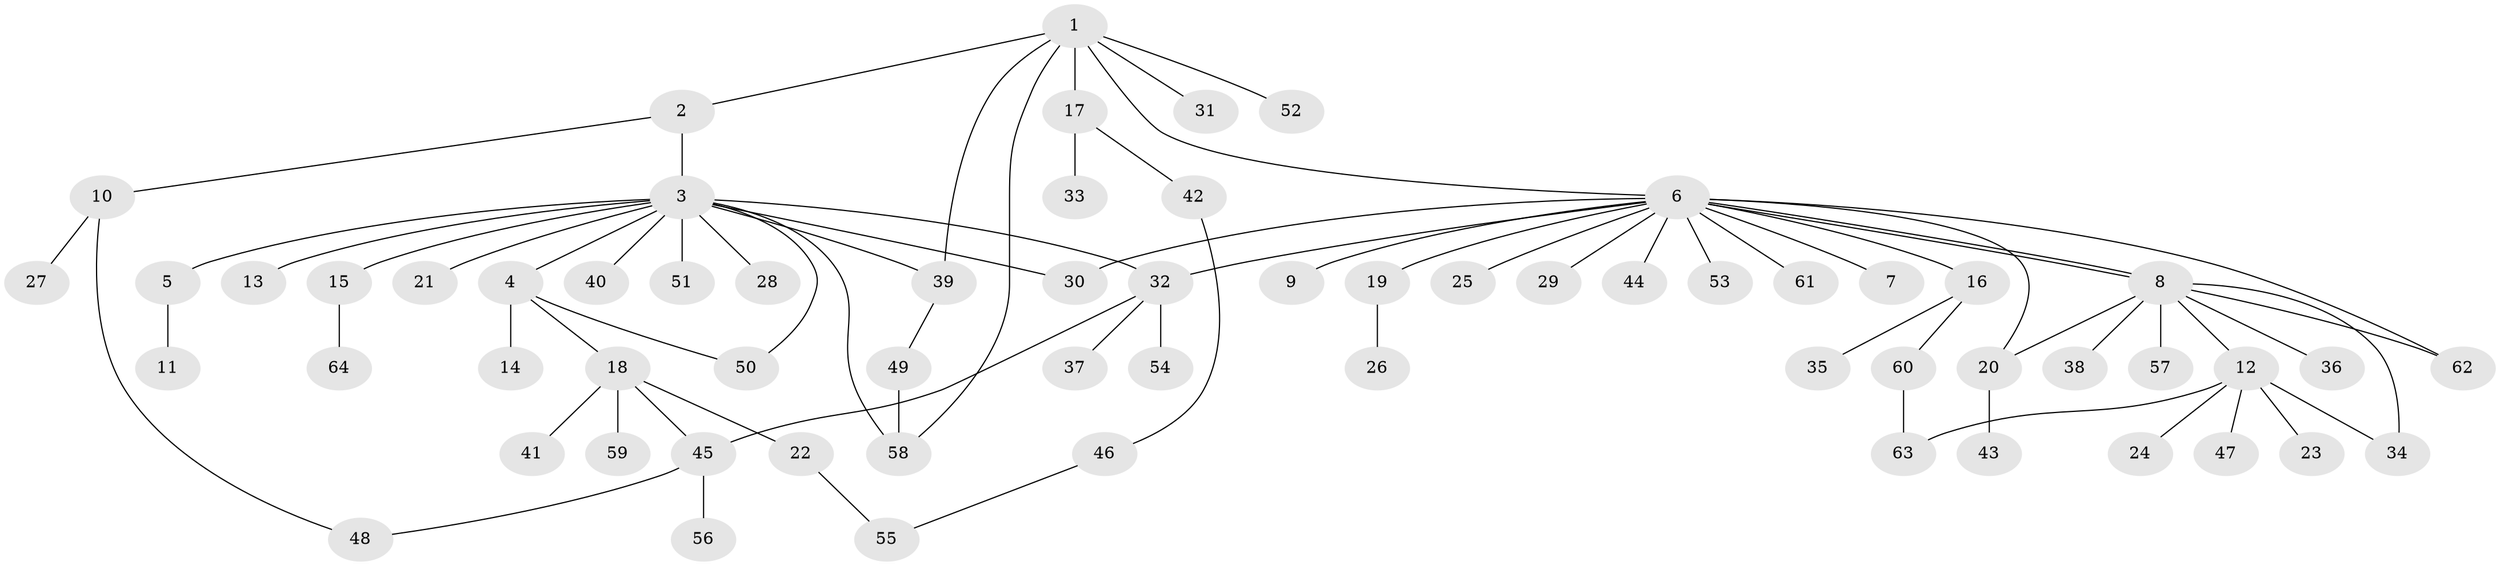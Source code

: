 // Generated by graph-tools (version 1.1) at 2025/25/03/09/25 03:25:59]
// undirected, 64 vertices, 77 edges
graph export_dot {
graph [start="1"]
  node [color=gray90,style=filled];
  1;
  2;
  3;
  4;
  5;
  6;
  7;
  8;
  9;
  10;
  11;
  12;
  13;
  14;
  15;
  16;
  17;
  18;
  19;
  20;
  21;
  22;
  23;
  24;
  25;
  26;
  27;
  28;
  29;
  30;
  31;
  32;
  33;
  34;
  35;
  36;
  37;
  38;
  39;
  40;
  41;
  42;
  43;
  44;
  45;
  46;
  47;
  48;
  49;
  50;
  51;
  52;
  53;
  54;
  55;
  56;
  57;
  58;
  59;
  60;
  61;
  62;
  63;
  64;
  1 -- 2;
  1 -- 6;
  1 -- 17;
  1 -- 31;
  1 -- 39;
  1 -- 52;
  1 -- 58;
  2 -- 3;
  2 -- 10;
  3 -- 4;
  3 -- 5;
  3 -- 13;
  3 -- 15;
  3 -- 21;
  3 -- 28;
  3 -- 30;
  3 -- 32;
  3 -- 39;
  3 -- 40;
  3 -- 50;
  3 -- 51;
  3 -- 58;
  4 -- 14;
  4 -- 18;
  4 -- 50;
  5 -- 11;
  6 -- 7;
  6 -- 8;
  6 -- 8;
  6 -- 9;
  6 -- 16;
  6 -- 19;
  6 -- 20;
  6 -- 25;
  6 -- 29;
  6 -- 30;
  6 -- 32;
  6 -- 44;
  6 -- 53;
  6 -- 61;
  6 -- 62;
  8 -- 12;
  8 -- 20;
  8 -- 34;
  8 -- 36;
  8 -- 38;
  8 -- 57;
  8 -- 62;
  10 -- 27;
  10 -- 48;
  12 -- 23;
  12 -- 24;
  12 -- 34;
  12 -- 47;
  12 -- 63;
  15 -- 64;
  16 -- 35;
  16 -- 60;
  17 -- 33;
  17 -- 42;
  18 -- 22;
  18 -- 41;
  18 -- 45;
  18 -- 59;
  19 -- 26;
  20 -- 43;
  22 -- 55;
  32 -- 37;
  32 -- 45;
  32 -- 54;
  39 -- 49;
  42 -- 46;
  45 -- 48;
  45 -- 56;
  46 -- 55;
  49 -- 58;
  60 -- 63;
}

